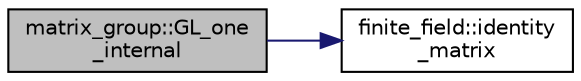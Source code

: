 digraph "matrix_group::GL_one_internal"
{
  edge [fontname="Helvetica",fontsize="10",labelfontname="Helvetica",labelfontsize="10"];
  node [fontname="Helvetica",fontsize="10",shape=record];
  rankdir="LR";
  Node1231 [label="matrix_group::GL_one\l_internal",height=0.2,width=0.4,color="black", fillcolor="grey75", style="filled", fontcolor="black"];
  Node1231 -> Node1232 [color="midnightblue",fontsize="10",style="solid",fontname="Helvetica"];
  Node1232 [label="finite_field::identity\l_matrix",height=0.2,width=0.4,color="black", fillcolor="white", style="filled",URL="$df/d5a/classfinite__field.html#a4688997f80b8721560bccec986c23413"];
}
